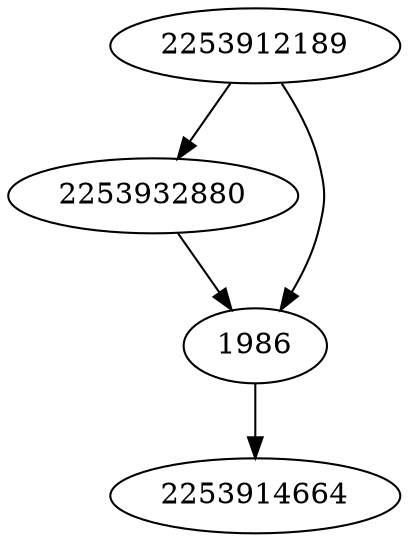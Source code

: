 strict digraph  {
2253932880;
1986;
2253914664;
2253912189;
2253932880 -> 1986;
1986 -> 2253914664;
2253912189 -> 1986;
2253912189 -> 2253932880;
}
